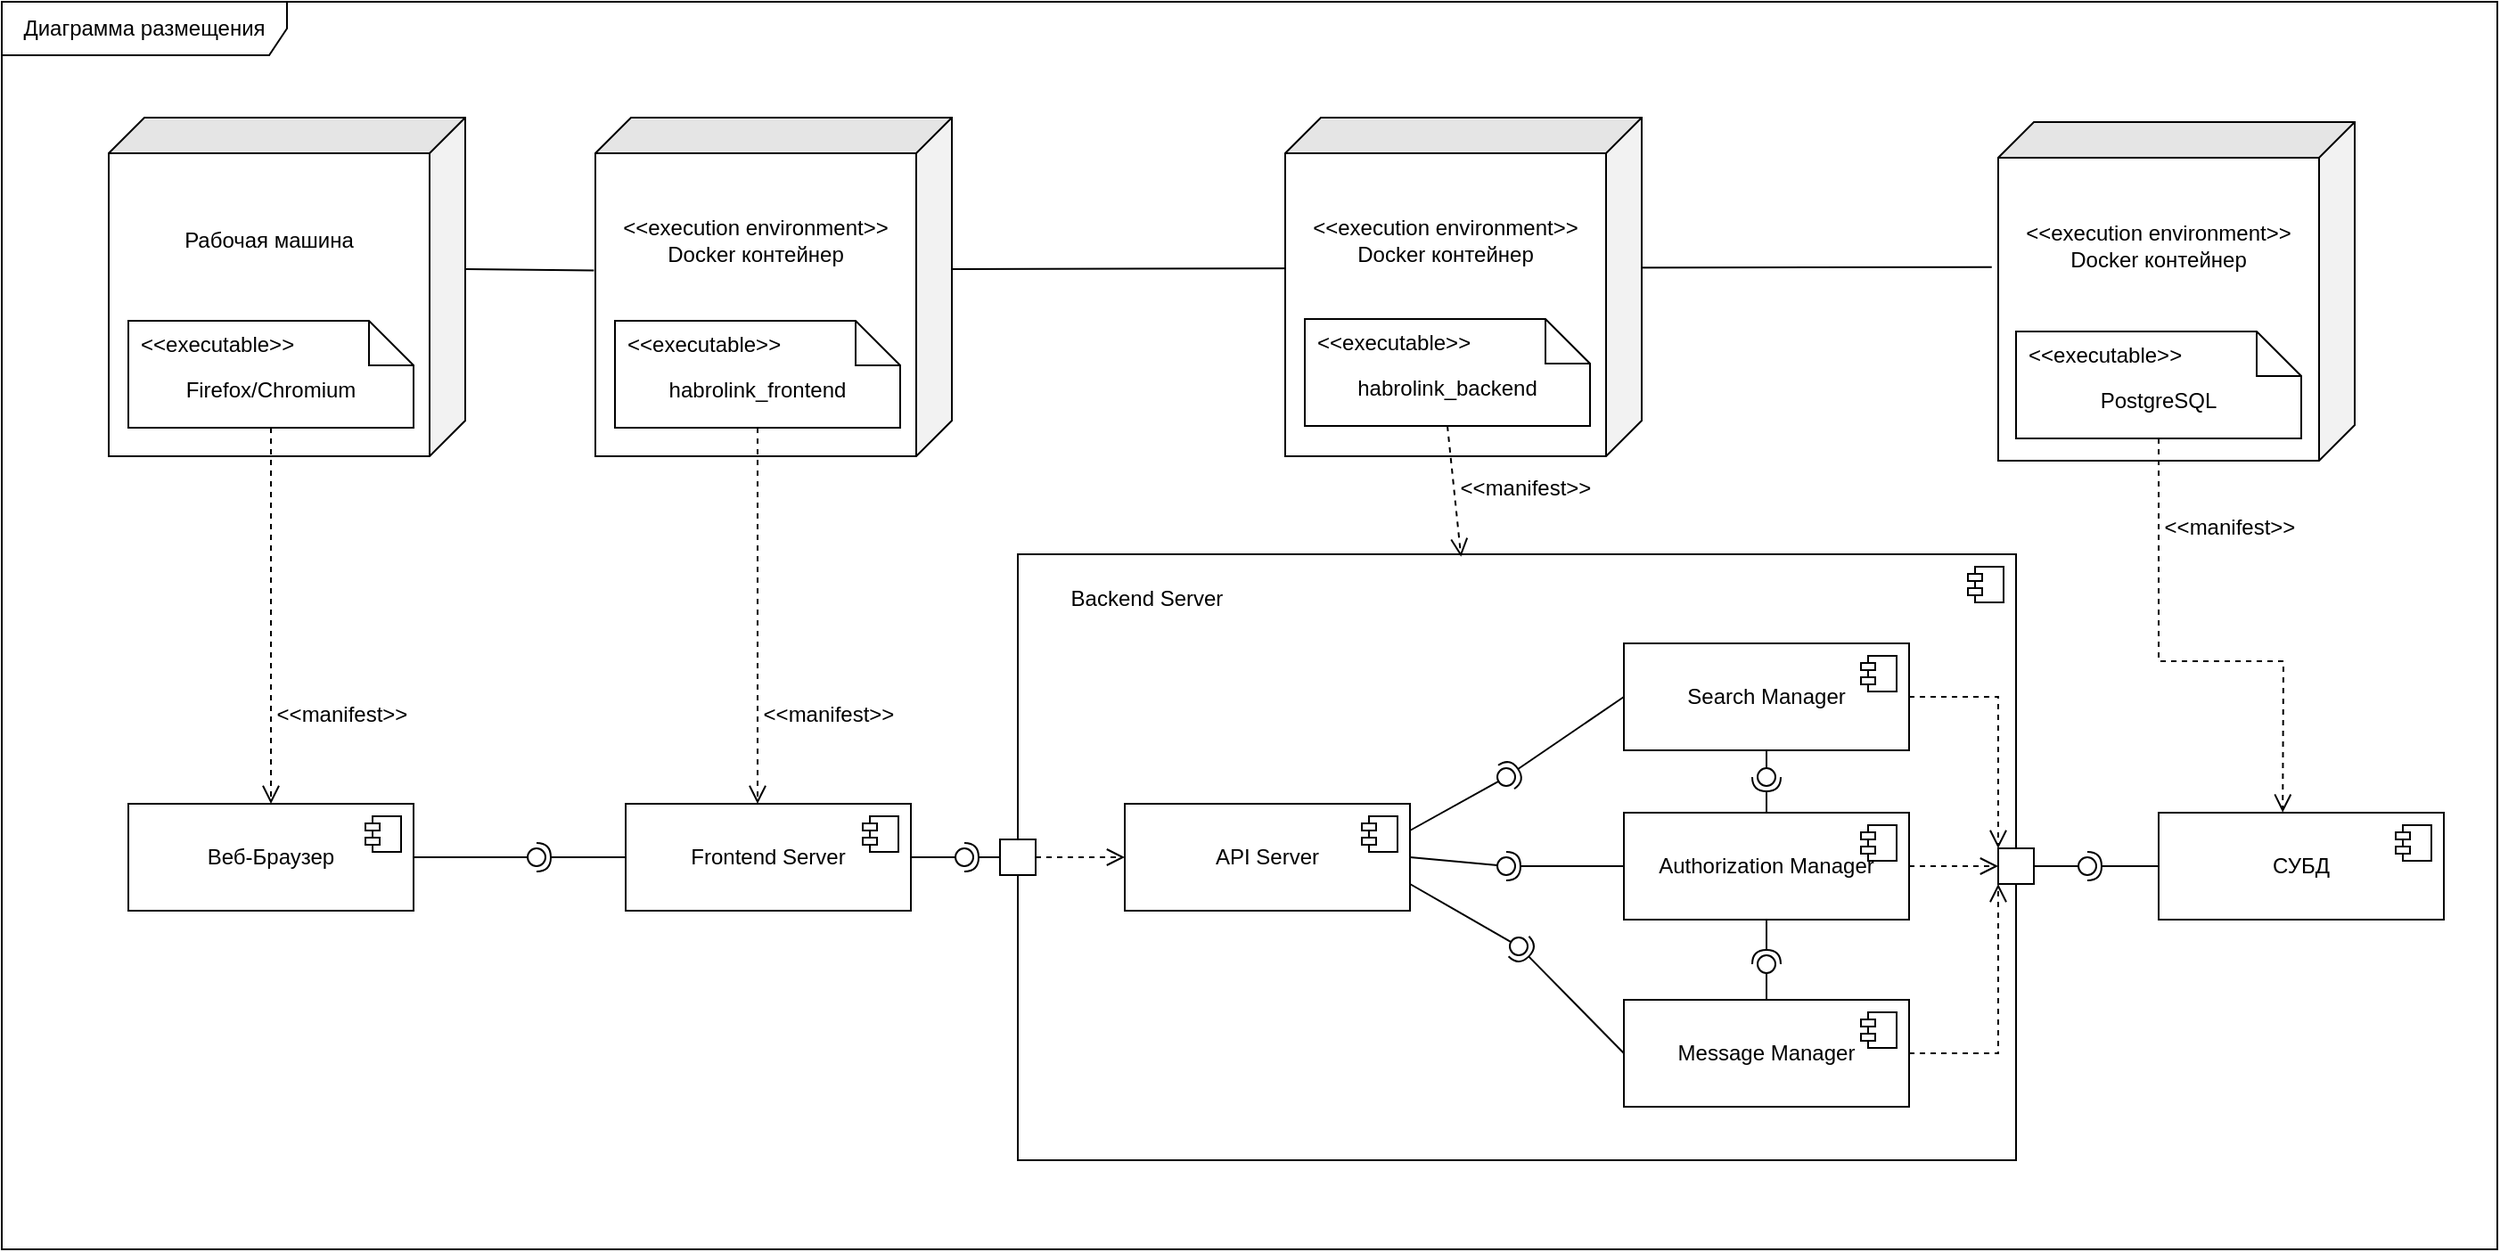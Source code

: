 <mxfile version="22.1.17" type="device">
  <diagram id="SNQxn0Sg8uv7-KmuZa3T" name="Страница — 1">
    <mxGraphModel dx="2250" dy="761" grid="1" gridSize="10" guides="1" tooltips="1" connect="1" arrows="1" fold="1" page="1" pageScale="1" pageWidth="827" pageHeight="1169" background="none" math="0" shadow="0">
      <root>
        <mxCell id="0" />
        <mxCell id="1" parent="0" />
        <mxCell id="OWFKqTvo_wW7p6A4P1cl-55" value="&amp;lt;&amp;lt;execution environment&amp;gt;&amp;gt;&lt;br&gt;Docker контейнер&lt;br&gt;&lt;br&gt;&lt;br&gt;&lt;br&gt;&lt;br&gt;&lt;br&gt;" style="shape=cube;whiteSpace=wrap;html=1;boundedLbl=1;backgroundOutline=1;darkOpacity=0.05;darkOpacity2=0.1;size=20;gradientColor=none;direction=south;" parent="1" vertex="1">
          <mxGeometry x="-117" y="135" width="200" height="190" as="geometry" />
        </mxCell>
        <mxCell id="OWFKqTvo_wW7p6A4P1cl-56" value="habrolink_frontend" style="shape=note2;boundedLbl=1;whiteSpace=wrap;html=1;size=25;verticalAlign=top;align=center;" parent="1" vertex="1">
          <mxGeometry x="-106" y="249" width="160" height="60" as="geometry" />
        </mxCell>
        <mxCell id="OWFKqTvo_wW7p6A4P1cl-57" value="&lt;&lt;executable&gt;&gt;" style="resizeWidth=1;part=1;strokeColor=none;fillColor=none;align=left;spacingLeft=5;" parent="OWFKqTvo_wW7p6A4P1cl-56" vertex="1">
          <mxGeometry width="160" height="25" relative="1" as="geometry" />
        </mxCell>
        <mxCell id="OWFKqTvo_wW7p6A4P1cl-59" value="" style="endArrow=none;html=1;rounded=0;entryX=0.428;entryY=1.018;entryDx=0;entryDy=0;entryPerimeter=0;exitX=0;exitY=0;exitDx=85;exitDy=0;exitPerimeter=0;" parent="1" source="OWFKqTvo_wW7p6A4P1cl-55" target="TD9NthCau2x-Uh9B8GrA-17" edge="1">
          <mxGeometry width="50" height="50" relative="1" as="geometry">
            <mxPoint x="280" y="470" as="sourcePoint" />
            <mxPoint x="490" y="320" as="targetPoint" />
          </mxGeometry>
        </mxCell>
        <mxCell id="OWFKqTvo_wW7p6A4P1cl-66" value="Рабочая машина&lt;br&gt;&lt;br&gt;&lt;br&gt;&lt;br&gt;&lt;br&gt;&lt;br&gt;" style="shape=cube;whiteSpace=wrap;html=1;boundedLbl=1;backgroundOutline=1;darkOpacity=0.05;darkOpacity2=0.1;size=20;gradientColor=none;direction=south;" parent="1" vertex="1">
          <mxGeometry x="-390" y="135" width="200" height="190" as="geometry" />
        </mxCell>
        <mxCell id="OWFKqTvo_wW7p6A4P1cl-67" value="Firefox/Chromium" style="shape=note2;boundedLbl=1;whiteSpace=wrap;html=1;size=25;verticalAlign=top;align=center;" parent="1" vertex="1">
          <mxGeometry x="-379" y="249" width="160" height="60" as="geometry" />
        </mxCell>
        <mxCell id="OWFKqTvo_wW7p6A4P1cl-68" value="&lt;&lt;executable&gt;&gt;" style="resizeWidth=1;part=1;strokeColor=none;fillColor=none;align=left;spacingLeft=5;" parent="OWFKqTvo_wW7p6A4P1cl-67" vertex="1">
          <mxGeometry width="160" height="25" relative="1" as="geometry" />
        </mxCell>
        <mxCell id="OWFKqTvo_wW7p6A4P1cl-69" value="Веб-Браузер" style="html=1;dropTarget=0;whiteSpace=wrap;" parent="1" vertex="1">
          <mxGeometry x="-379" y="520" width="160" height="60" as="geometry" />
        </mxCell>
        <mxCell id="OWFKqTvo_wW7p6A4P1cl-70" value="" style="shape=module;jettyWidth=8;jettyHeight=4;" parent="OWFKqTvo_wW7p6A4P1cl-69" vertex="1">
          <mxGeometry x="1" width="20" height="20" relative="1" as="geometry">
            <mxPoint x="-27" y="7" as="offset" />
          </mxGeometry>
        </mxCell>
        <mxCell id="OWFKqTvo_wW7p6A4P1cl-71" value="" style="endArrow=none;html=1;rounded=0;entryX=0.451;entryY=1.004;entryDx=0;entryDy=0;entryPerimeter=0;exitX=0;exitY=0;exitDx=85;exitDy=0;exitPerimeter=0;" parent="1" source="OWFKqTvo_wW7p6A4P1cl-66" target="OWFKqTvo_wW7p6A4P1cl-55" edge="1">
          <mxGeometry width="50" height="50" relative="1" as="geometry">
            <mxPoint x="-190" y="469.44" as="sourcePoint" />
            <mxPoint x="-133" y="469.44" as="targetPoint" />
          </mxGeometry>
        </mxCell>
        <mxCell id="OWFKqTvo_wW7p6A4P1cl-72" value="" style="endArrow=open;startArrow=none;endFill=0;startFill=0;endSize=8;html=1;verticalAlign=bottom;dashed=1;labelBackgroundColor=none;rounded=0;entryX=0.5;entryY=0;entryDx=0;entryDy=0;exitX=0.5;exitY=1;exitDx=0;exitDy=0;exitPerimeter=0;" parent="1" source="OWFKqTvo_wW7p6A4P1cl-67" target="OWFKqTvo_wW7p6A4P1cl-69" edge="1">
          <mxGeometry width="160" relative="1" as="geometry">
            <mxPoint x="-197" y="470" as="sourcePoint" />
            <mxPoint x="-197" y="580" as="targetPoint" />
          </mxGeometry>
        </mxCell>
        <mxCell id="OWFKqTvo_wW7p6A4P1cl-75" value="&amp;lt;&amp;lt;manifest&amp;gt;&amp;gt;" style="text;html=1;strokeColor=none;fillColor=none;align=center;verticalAlign=middle;whiteSpace=wrap;rounded=0;" parent="1" vertex="1">
          <mxGeometry x="-299" y="455" width="80" height="30" as="geometry" />
        </mxCell>
        <mxCell id="OWFKqTvo_wW7p6A4P1cl-76" value="" style="endArrow=open;startArrow=none;endFill=0;startFill=0;endSize=8;html=1;verticalAlign=bottom;dashed=1;labelBackgroundColor=none;rounded=0;entryX=0.5;entryY=0;entryDx=0;entryDy=0;exitX=0.5;exitY=1;exitDx=0;exitDy=0;exitPerimeter=0;" parent="1" edge="1" source="OWFKqTvo_wW7p6A4P1cl-56">
          <mxGeometry width="160" relative="1" as="geometry">
            <mxPoint x="-27" y="425" as="sourcePoint" />
            <mxPoint x="-26" y="520" as="targetPoint" />
          </mxGeometry>
        </mxCell>
        <mxCell id="OWFKqTvo_wW7p6A4P1cl-77" value="&amp;lt;&amp;lt;manifest&amp;gt;&amp;gt;" style="text;html=1;strokeColor=none;fillColor=none;align=center;verticalAlign=middle;whiteSpace=wrap;rounded=0;" parent="1" vertex="1">
          <mxGeometry x="-26" y="455" width="80" height="30" as="geometry" />
        </mxCell>
        <mxCell id="2b4UQk6Yhaf1h5oQqdKy-1" value="Диаграмма размещения" style="shape=umlFrame;whiteSpace=wrap;html=1;pointerEvents=0;recursiveResize=0;container=1;collapsible=0;width=160;" parent="1" vertex="1">
          <mxGeometry x="-450" y="70" width="1400" height="700" as="geometry" />
        </mxCell>
        <mxCell id="TD9NthCau2x-Uh9B8GrA-105" value="" style="html=1;dropTarget=0;whiteSpace=wrap;" vertex="1" parent="2b4UQk6Yhaf1h5oQqdKy-1">
          <mxGeometry x="570" y="310" width="560" height="340" as="geometry" />
        </mxCell>
        <mxCell id="TD9NthCau2x-Uh9B8GrA-106" value="" style="shape=module;jettyWidth=8;jettyHeight=4;" vertex="1" parent="TD9NthCau2x-Uh9B8GrA-105">
          <mxGeometry x="1" width="20" height="20" relative="1" as="geometry">
            <mxPoint x="-27" y="7" as="offset" />
          </mxGeometry>
        </mxCell>
        <mxCell id="TD9NthCau2x-Uh9B8GrA-17" value="&amp;lt;&amp;lt;execution environment&amp;gt;&amp;gt;&lt;br&gt;Docker контейнер&lt;br&gt;&lt;br&gt;&lt;br&gt;&lt;br&gt;&lt;br&gt;&lt;br&gt;" style="shape=cube;whiteSpace=wrap;html=1;boundedLbl=1;backgroundOutline=1;darkOpacity=0.05;darkOpacity2=0.1;size=20;gradientColor=none;direction=south;" vertex="1" parent="2b4UQk6Yhaf1h5oQqdKy-1">
          <mxGeometry x="1120" y="67.5" width="200" height="190" as="geometry" />
        </mxCell>
        <mxCell id="OWFKqTvo_wW7p6A4P1cl-1" value="PostgreSQL" style="shape=note2;boundedLbl=1;whiteSpace=wrap;html=1;size=25;verticalAlign=top;align=center;" parent="2b4UQk6Yhaf1h5oQqdKy-1" vertex="1">
          <mxGeometry x="1130" y="185" width="160" height="60" as="geometry" />
        </mxCell>
        <mxCell id="OWFKqTvo_wW7p6A4P1cl-2" value="&lt;&lt;executable&gt;&gt;" style="resizeWidth=1;part=1;strokeColor=none;fillColor=none;align=left;spacingLeft=5;" parent="OWFKqTvo_wW7p6A4P1cl-1" vertex="1">
          <mxGeometry width="160" height="25" relative="1" as="geometry" />
        </mxCell>
        <mxCell id="OWFKqTvo_wW7p6A4P1cl-51" value="СУБД" style="html=1;dropTarget=0;whiteSpace=wrap;" parent="2b4UQk6Yhaf1h5oQqdKy-1" vertex="1">
          <mxGeometry x="1210" y="455" width="160" height="60" as="geometry" />
        </mxCell>
        <mxCell id="OWFKqTvo_wW7p6A4P1cl-52" value="" style="shape=module;jettyWidth=8;jettyHeight=4;" parent="OWFKqTvo_wW7p6A4P1cl-51" vertex="1">
          <mxGeometry x="1" width="20" height="20" relative="1" as="geometry">
            <mxPoint x="-27" y="7" as="offset" />
          </mxGeometry>
        </mxCell>
        <mxCell id="OWFKqTvo_wW7p6A4P1cl-62" value="" style="endArrow=open;startArrow=none;endFill=0;startFill=0;endSize=8;html=1;verticalAlign=bottom;dashed=1;labelBackgroundColor=none;rounded=0;entryX=0.435;entryY=-0.003;entryDx=0;entryDy=0;entryPerimeter=0;" parent="2b4UQk6Yhaf1h5oQqdKy-1" source="OWFKqTvo_wW7p6A4P1cl-1" target="OWFKqTvo_wW7p6A4P1cl-51" edge="1">
          <mxGeometry width="160" relative="1" as="geometry">
            <mxPoint x="1220" y="362.5" as="sourcePoint" />
            <mxPoint x="1310" y="345" as="targetPoint" />
            <Array as="points">
              <mxPoint x="1210" y="370" />
              <mxPoint x="1280" y="370" />
            </Array>
          </mxGeometry>
        </mxCell>
        <mxCell id="OWFKqTvo_wW7p6A4P1cl-63" value="&amp;lt;&amp;lt;manifest&amp;gt;&amp;gt;" style="text;html=1;strokeColor=none;fillColor=none;align=center;verticalAlign=middle;whiteSpace=wrap;rounded=0;" parent="2b4UQk6Yhaf1h5oQqdKy-1" vertex="1">
          <mxGeometry x="1210" y="280" width="80" height="30" as="geometry" />
        </mxCell>
        <mxCell id="TD9NthCau2x-Uh9B8GrA-1" value="&amp;lt;&amp;lt;execution environment&amp;gt;&amp;gt;&lt;br&gt;Docker контейнер&lt;br&gt;&lt;br&gt;&lt;br&gt;&lt;br&gt;&lt;br&gt;&lt;br&gt;" style="shape=cube;whiteSpace=wrap;html=1;boundedLbl=1;backgroundOutline=1;darkOpacity=0.05;darkOpacity2=0.1;size=20;gradientColor=none;direction=south;" vertex="1" parent="2b4UQk6Yhaf1h5oQqdKy-1">
          <mxGeometry x="720" y="65" width="200" height="190" as="geometry" />
        </mxCell>
        <mxCell id="TD9NthCau2x-Uh9B8GrA-2" value="habrolink_backend" style="shape=note2;boundedLbl=1;whiteSpace=wrap;html=1;size=25;verticalAlign=top;align=center;" vertex="1" parent="2b4UQk6Yhaf1h5oQqdKy-1">
          <mxGeometry x="731" y="178" width="160" height="60" as="geometry" />
        </mxCell>
        <mxCell id="TD9NthCau2x-Uh9B8GrA-3" value="&lt;&lt;executable&gt;&gt;" style="resizeWidth=1;part=1;strokeColor=none;fillColor=none;align=left;spacingLeft=5;" vertex="1" parent="TD9NthCau2x-Uh9B8GrA-2">
          <mxGeometry width="160" height="25" relative="1" as="geometry" />
        </mxCell>
        <mxCell id="TD9NthCau2x-Uh9B8GrA-21" value="API Server" style="html=1;dropTarget=0;whiteSpace=wrap;" vertex="1" parent="2b4UQk6Yhaf1h5oQqdKy-1">
          <mxGeometry x="630" y="450" width="160" height="60" as="geometry" />
        </mxCell>
        <mxCell id="TD9NthCau2x-Uh9B8GrA-22" value="" style="shape=module;jettyWidth=8;jettyHeight=4;" vertex="1" parent="TD9NthCau2x-Uh9B8GrA-21">
          <mxGeometry x="1" width="20" height="20" relative="1" as="geometry">
            <mxPoint x="-27" y="7" as="offset" />
          </mxGeometry>
        </mxCell>
        <mxCell id="TD9NthCau2x-Uh9B8GrA-23" value="Message Manager" style="html=1;dropTarget=0;whiteSpace=wrap;" vertex="1" parent="2b4UQk6Yhaf1h5oQqdKy-1">
          <mxGeometry x="910" y="560" width="160" height="60" as="geometry" />
        </mxCell>
        <mxCell id="TD9NthCau2x-Uh9B8GrA-24" value="" style="shape=module;jettyWidth=8;jettyHeight=4;" vertex="1" parent="TD9NthCau2x-Uh9B8GrA-23">
          <mxGeometry x="1" width="20" height="20" relative="1" as="geometry">
            <mxPoint x="-27" y="7" as="offset" />
          </mxGeometry>
        </mxCell>
        <mxCell id="TD9NthCau2x-Uh9B8GrA-25" value="Search Manager" style="html=1;dropTarget=0;whiteSpace=wrap;" vertex="1" parent="2b4UQk6Yhaf1h5oQqdKy-1">
          <mxGeometry x="910" y="360" width="160" height="60" as="geometry" />
        </mxCell>
        <mxCell id="TD9NthCau2x-Uh9B8GrA-26" value="" style="shape=module;jettyWidth=8;jettyHeight=4;" vertex="1" parent="TD9NthCau2x-Uh9B8GrA-25">
          <mxGeometry x="1" width="20" height="20" relative="1" as="geometry">
            <mxPoint x="-27" y="7" as="offset" />
          </mxGeometry>
        </mxCell>
        <mxCell id="TD9NthCau2x-Uh9B8GrA-27" value="Authorization Manager" style="html=1;dropTarget=0;whiteSpace=wrap;" vertex="1" parent="2b4UQk6Yhaf1h5oQqdKy-1">
          <mxGeometry x="910" y="455" width="160" height="60" as="geometry" />
        </mxCell>
        <mxCell id="TD9NthCau2x-Uh9B8GrA-28" value="" style="shape=module;jettyWidth=8;jettyHeight=4;" vertex="1" parent="TD9NthCau2x-Uh9B8GrA-27">
          <mxGeometry x="1" width="20" height="20" relative="1" as="geometry">
            <mxPoint x="-27" y="7" as="offset" />
          </mxGeometry>
        </mxCell>
        <mxCell id="TD9NthCau2x-Uh9B8GrA-32" value="" style="ellipse;whiteSpace=wrap;html=1;align=center;aspect=fixed;fillColor=none;strokeColor=none;resizable=0;perimeter=centerPerimeter;rotatable=0;allowArrows=0;points=[];outlineConnect=1;" vertex="1" parent="2b4UQk6Yhaf1h5oQqdKy-1">
          <mxGeometry x="795" y="525" width="10" height="10" as="geometry" />
        </mxCell>
        <mxCell id="TD9NthCau2x-Uh9B8GrA-35" value="" style="ellipse;whiteSpace=wrap;html=1;align=center;aspect=fixed;fillColor=none;strokeColor=none;resizable=0;perimeter=centerPerimeter;rotatable=0;allowArrows=0;points=[];outlineConnect=1;" vertex="1" parent="2b4UQk6Yhaf1h5oQqdKy-1">
          <mxGeometry x="625" y="455" width="10" height="10" as="geometry" />
        </mxCell>
        <mxCell id="TD9NthCau2x-Uh9B8GrA-38" value="" style="ellipse;whiteSpace=wrap;html=1;align=center;aspect=fixed;fillColor=none;strokeColor=none;resizable=0;perimeter=centerPerimeter;rotatable=0;allowArrows=0;points=[];outlineConnect=1;" vertex="1" parent="2b4UQk6Yhaf1h5oQqdKy-1">
          <mxGeometry x="575" y="379" width="10" height="10" as="geometry" />
        </mxCell>
        <mxCell id="TD9NthCau2x-Uh9B8GrA-42" value="" style="ellipse;whiteSpace=wrap;html=1;align=center;aspect=fixed;fillColor=none;strokeColor=none;resizable=0;perimeter=centerPerimeter;rotatable=0;allowArrows=0;points=[];outlineConnect=1;" vertex="1" parent="2b4UQk6Yhaf1h5oQqdKy-1">
          <mxGeometry x="925" y="455" width="10" height="10" as="geometry" />
        </mxCell>
        <mxCell id="TD9NthCau2x-Uh9B8GrA-45" value="" style="ellipse;whiteSpace=wrap;html=1;align=center;aspect=fixed;fillColor=none;strokeColor=none;resizable=0;perimeter=centerPerimeter;rotatable=0;allowArrows=0;points=[];outlineConnect=1;" vertex="1" parent="2b4UQk6Yhaf1h5oQqdKy-1">
          <mxGeometry x="895" y="480" width="10" height="10" as="geometry" />
        </mxCell>
        <mxCell id="TD9NthCau2x-Uh9B8GrA-48" value="" style="ellipse;whiteSpace=wrap;html=1;align=center;aspect=fixed;fillColor=none;strokeColor=none;resizable=0;perimeter=centerPerimeter;rotatable=0;allowArrows=0;points=[];outlineConnect=1;" vertex="1" parent="2b4UQk6Yhaf1h5oQqdKy-1">
          <mxGeometry x="265" y="375" width="10" height="10" as="geometry" />
        </mxCell>
        <mxCell id="TD9NthCau2x-Uh9B8GrA-51" value="" style="ellipse;whiteSpace=wrap;html=1;align=center;aspect=fixed;fillColor=none;strokeColor=none;resizable=0;perimeter=centerPerimeter;rotatable=0;allowArrows=0;points=[];outlineConnect=1;" vertex="1" parent="2b4UQk6Yhaf1h5oQqdKy-1">
          <mxGeometry x="525" y="375" width="10" height="10" as="geometry" />
        </mxCell>
        <mxCell id="TD9NthCau2x-Uh9B8GrA-58" value="" style="rounded=0;orthogonalLoop=1;jettySize=auto;html=1;endArrow=halfCircle;endFill=0;endSize=6;strokeWidth=1;sketch=0;exitX=0.5;exitY=1;exitDx=0;exitDy=0;" edge="1" target="TD9NthCau2x-Uh9B8GrA-60" parent="2b4UQk6Yhaf1h5oQqdKy-1" source="TD9NthCau2x-Uh9B8GrA-27">
          <mxGeometry relative="1" as="geometry">
            <mxPoint x="1010" y="540" as="sourcePoint" />
          </mxGeometry>
        </mxCell>
        <mxCell id="TD9NthCau2x-Uh9B8GrA-59" value="" style="rounded=0;orthogonalLoop=1;jettySize=auto;html=1;endArrow=oval;endFill=0;sketch=0;sourcePerimeterSpacing=0;targetPerimeterSpacing=0;endSize=10;exitX=0.5;exitY=0;exitDx=0;exitDy=0;" edge="1" target="TD9NthCau2x-Uh9B8GrA-60" parent="2b4UQk6Yhaf1h5oQqdKy-1" source="TD9NthCau2x-Uh9B8GrA-23">
          <mxGeometry relative="1" as="geometry">
            <mxPoint x="970" y="540" as="sourcePoint" />
          </mxGeometry>
        </mxCell>
        <mxCell id="TD9NthCau2x-Uh9B8GrA-60" value="" style="ellipse;whiteSpace=wrap;html=1;align=center;aspect=fixed;fillColor=none;strokeColor=none;resizable=0;perimeter=centerPerimeter;rotatable=0;allowArrows=0;points=[];outlineConnect=1;" vertex="1" parent="2b4UQk6Yhaf1h5oQqdKy-1">
          <mxGeometry x="985" y="535" width="10" height="10" as="geometry" />
        </mxCell>
        <mxCell id="TD9NthCau2x-Uh9B8GrA-61" value="" style="rounded=0;orthogonalLoop=1;jettySize=auto;html=1;endArrow=halfCircle;endFill=0;endSize=6;strokeWidth=1;sketch=0;exitX=0.5;exitY=0;exitDx=0;exitDy=0;" edge="1" target="TD9NthCau2x-Uh9B8GrA-63" parent="2b4UQk6Yhaf1h5oQqdKy-1" source="TD9NthCau2x-Uh9B8GrA-27">
          <mxGeometry relative="1" as="geometry">
            <mxPoint x="1010" y="435" as="sourcePoint" />
          </mxGeometry>
        </mxCell>
        <mxCell id="TD9NthCau2x-Uh9B8GrA-62" value="" style="rounded=0;orthogonalLoop=1;jettySize=auto;html=1;endArrow=oval;endFill=0;sketch=0;sourcePerimeterSpacing=0;targetPerimeterSpacing=0;endSize=10;exitX=0.5;exitY=1;exitDx=0;exitDy=0;" edge="1" target="TD9NthCau2x-Uh9B8GrA-63" parent="2b4UQk6Yhaf1h5oQqdKy-1" source="TD9NthCau2x-Uh9B8GrA-25">
          <mxGeometry relative="1" as="geometry">
            <mxPoint x="970" y="435" as="sourcePoint" />
          </mxGeometry>
        </mxCell>
        <mxCell id="TD9NthCau2x-Uh9B8GrA-63" value="" style="ellipse;whiteSpace=wrap;html=1;align=center;aspect=fixed;fillColor=none;strokeColor=none;resizable=0;perimeter=centerPerimeter;rotatable=0;allowArrows=0;points=[];outlineConnect=1;" vertex="1" parent="2b4UQk6Yhaf1h5oQqdKy-1">
          <mxGeometry x="985" y="430" width="10" height="10" as="geometry" />
        </mxCell>
        <mxCell id="OWFKqTvo_wW7p6A4P1cl-64" value="Frontend Server" style="html=1;dropTarget=0;whiteSpace=wrap;" parent="2b4UQk6Yhaf1h5oQqdKy-1" vertex="1">
          <mxGeometry x="350" y="450" width="160" height="60" as="geometry" />
        </mxCell>
        <mxCell id="OWFKqTvo_wW7p6A4P1cl-65" value="" style="shape=module;jettyWidth=8;jettyHeight=4;" parent="OWFKqTvo_wW7p6A4P1cl-64" vertex="1">
          <mxGeometry x="1" width="20" height="20" relative="1" as="geometry">
            <mxPoint x="-27" y="7" as="offset" />
          </mxGeometry>
        </mxCell>
        <mxCell id="TD9NthCau2x-Uh9B8GrA-71" value="" style="rounded=0;orthogonalLoop=1;jettySize=auto;html=1;endArrow=halfCircle;endFill=0;endSize=6;strokeWidth=1;sketch=0;exitX=0;exitY=0.5;exitDx=0;exitDy=0;" edge="1" parent="2b4UQk6Yhaf1h5oQqdKy-1" source="OWFKqTvo_wW7p6A4P1cl-64">
          <mxGeometry relative="1" as="geometry">
            <mxPoint x="315" y="485" as="sourcePoint" />
            <mxPoint x="300" y="480" as="targetPoint" />
          </mxGeometry>
        </mxCell>
        <mxCell id="TD9NthCau2x-Uh9B8GrA-73" value="" style="ellipse;whiteSpace=wrap;html=1;align=center;aspect=fixed;fillColor=none;strokeColor=none;resizable=0;perimeter=centerPerimeter;rotatable=0;allowArrows=0;points=[];outlineConnect=1;" vertex="1" parent="2b4UQk6Yhaf1h5oQqdKy-1">
          <mxGeometry x="290" y="480" width="10" height="10" as="geometry" />
        </mxCell>
        <mxCell id="TD9NthCau2x-Uh9B8GrA-74" value="" style="rounded=0;orthogonalLoop=1;jettySize=auto;html=1;endArrow=halfCircle;endFill=0;endSize=6;strokeWidth=1;sketch=0;" edge="1" target="TD9NthCau2x-Uh9B8GrA-76" parent="2b4UQk6Yhaf1h5oQqdKy-1" source="TD9NthCau2x-Uh9B8GrA-105">
          <mxGeometry relative="1" as="geometry">
            <mxPoint x="560" y="480" as="sourcePoint" />
          </mxGeometry>
        </mxCell>
        <mxCell id="TD9NthCau2x-Uh9B8GrA-75" value="" style="rounded=0;orthogonalLoop=1;jettySize=auto;html=1;endArrow=oval;endFill=0;sketch=0;sourcePerimeterSpacing=0;targetPerimeterSpacing=0;endSize=10;exitX=1;exitY=0.5;exitDx=0;exitDy=0;" edge="1" target="TD9NthCau2x-Uh9B8GrA-76" parent="2b4UQk6Yhaf1h5oQqdKy-1" source="OWFKqTvo_wW7p6A4P1cl-64">
          <mxGeometry relative="1" as="geometry">
            <mxPoint x="550" y="480" as="sourcePoint" />
          </mxGeometry>
        </mxCell>
        <mxCell id="TD9NthCau2x-Uh9B8GrA-76" value="" style="ellipse;whiteSpace=wrap;html=1;align=center;aspect=fixed;fillColor=none;strokeColor=none;resizable=0;perimeter=centerPerimeter;rotatable=0;allowArrows=0;points=[];outlineConnect=1;" vertex="1" parent="2b4UQk6Yhaf1h5oQqdKy-1">
          <mxGeometry x="535" y="475" width="10" height="10" as="geometry" />
        </mxCell>
        <mxCell id="TD9NthCau2x-Uh9B8GrA-77" value="" style="rounded=0;orthogonalLoop=1;jettySize=auto;html=1;endArrow=halfCircle;endFill=0;endSize=6;strokeWidth=1;sketch=0;exitX=0;exitY=0.5;exitDx=0;exitDy=0;" edge="1" target="TD9NthCau2x-Uh9B8GrA-79" parent="2b4UQk6Yhaf1h5oQqdKy-1" source="TD9NthCau2x-Uh9B8GrA-25">
          <mxGeometry relative="1" as="geometry">
            <mxPoint x="864" y="435" as="sourcePoint" />
          </mxGeometry>
        </mxCell>
        <mxCell id="TD9NthCau2x-Uh9B8GrA-78" value="" style="rounded=0;orthogonalLoop=1;jettySize=auto;html=1;endArrow=oval;endFill=0;sketch=0;sourcePerimeterSpacing=0;targetPerimeterSpacing=0;endSize=10;exitX=1;exitY=0.25;exitDx=0;exitDy=0;" edge="1" target="TD9NthCau2x-Uh9B8GrA-79" parent="2b4UQk6Yhaf1h5oQqdKy-1" source="TD9NthCau2x-Uh9B8GrA-21">
          <mxGeometry relative="1" as="geometry">
            <mxPoint x="824" y="435" as="sourcePoint" />
          </mxGeometry>
        </mxCell>
        <mxCell id="TD9NthCau2x-Uh9B8GrA-79" value="" style="ellipse;whiteSpace=wrap;html=1;align=center;aspect=fixed;fillColor=none;strokeColor=none;resizable=0;perimeter=centerPerimeter;rotatable=0;allowArrows=0;points=[];outlineConnect=1;" vertex="1" parent="2b4UQk6Yhaf1h5oQqdKy-1">
          <mxGeometry x="839" y="430" width="10" height="10" as="geometry" />
        </mxCell>
        <mxCell id="TD9NthCau2x-Uh9B8GrA-83" value="" style="rounded=0;orthogonalLoop=1;jettySize=auto;html=1;endArrow=halfCircle;endFill=0;endSize=6;strokeWidth=1;sketch=0;exitX=0;exitY=0.5;exitDx=0;exitDy=0;" edge="1" target="TD9NthCau2x-Uh9B8GrA-85" parent="2b4UQk6Yhaf1h5oQqdKy-1" source="TD9NthCau2x-Uh9B8GrA-23">
          <mxGeometry relative="1" as="geometry">
            <mxPoint x="871" y="530" as="sourcePoint" />
          </mxGeometry>
        </mxCell>
        <mxCell id="TD9NthCau2x-Uh9B8GrA-84" value="" style="rounded=0;orthogonalLoop=1;jettySize=auto;html=1;endArrow=oval;endFill=0;sketch=0;sourcePerimeterSpacing=0;targetPerimeterSpacing=0;endSize=10;exitX=1;exitY=0.75;exitDx=0;exitDy=0;" edge="1" target="TD9NthCau2x-Uh9B8GrA-85" parent="2b4UQk6Yhaf1h5oQqdKy-1" source="TD9NthCau2x-Uh9B8GrA-21">
          <mxGeometry relative="1" as="geometry">
            <mxPoint x="831" y="530" as="sourcePoint" />
          </mxGeometry>
        </mxCell>
        <mxCell id="TD9NthCau2x-Uh9B8GrA-85" value="" style="ellipse;whiteSpace=wrap;html=1;align=center;aspect=fixed;fillColor=none;strokeColor=none;resizable=0;perimeter=centerPerimeter;rotatable=0;allowArrows=0;points=[];outlineConnect=1;" vertex="1" parent="2b4UQk6Yhaf1h5oQqdKy-1">
          <mxGeometry x="846" y="525" width="10" height="10" as="geometry" />
        </mxCell>
        <mxCell id="TD9NthCau2x-Uh9B8GrA-86" value="" style="rounded=0;orthogonalLoop=1;jettySize=auto;html=1;endArrow=halfCircle;endFill=0;endSize=6;strokeWidth=1;sketch=0;exitX=0;exitY=0.5;exitDx=0;exitDy=0;" edge="1" target="TD9NthCau2x-Uh9B8GrA-88" parent="2b4UQk6Yhaf1h5oQqdKy-1" source="TD9NthCau2x-Uh9B8GrA-27">
          <mxGeometry relative="1" as="geometry">
            <mxPoint x="864" y="485" as="sourcePoint" />
          </mxGeometry>
        </mxCell>
        <mxCell id="TD9NthCau2x-Uh9B8GrA-87" value="" style="rounded=0;orthogonalLoop=1;jettySize=auto;html=1;endArrow=oval;endFill=0;sketch=0;sourcePerimeterSpacing=0;targetPerimeterSpacing=0;endSize=10;exitX=1;exitY=0.5;exitDx=0;exitDy=0;" edge="1" target="TD9NthCau2x-Uh9B8GrA-88" parent="2b4UQk6Yhaf1h5oQqdKy-1" source="TD9NthCau2x-Uh9B8GrA-21">
          <mxGeometry relative="1" as="geometry">
            <mxPoint x="824" y="485" as="sourcePoint" />
          </mxGeometry>
        </mxCell>
        <mxCell id="TD9NthCau2x-Uh9B8GrA-88" value="" style="ellipse;whiteSpace=wrap;html=1;align=center;aspect=fixed;fillColor=none;strokeColor=none;resizable=0;perimeter=centerPerimeter;rotatable=0;allowArrows=0;points=[];outlineConnect=1;" vertex="1" parent="2b4UQk6Yhaf1h5oQqdKy-1">
          <mxGeometry x="839" y="480" width="10" height="10" as="geometry" />
        </mxCell>
        <mxCell id="TD9NthCau2x-Uh9B8GrA-97" value="" style="ellipse;whiteSpace=wrap;html=1;align=center;aspect=fixed;fillColor=none;strokeColor=none;resizable=0;perimeter=centerPerimeter;rotatable=0;allowArrows=0;points=[];outlineConnect=1;" vertex="1" parent="2b4UQk6Yhaf1h5oQqdKy-1">
          <mxGeometry x="1105" y="545" width="10" height="10" as="geometry" />
        </mxCell>
        <mxCell id="TD9NthCau2x-Uh9B8GrA-72" value="" style="rounded=0;orthogonalLoop=1;jettySize=auto;html=1;endArrow=oval;endFill=0;sketch=0;sourcePerimeterSpacing=0;targetPerimeterSpacing=0;endSize=10;exitX=1;exitY=0.5;exitDx=0;exitDy=0;" edge="1" parent="2b4UQk6Yhaf1h5oQqdKy-1" source="OWFKqTvo_wW7p6A4P1cl-69">
          <mxGeometry relative="1" as="geometry">
            <mxPoint x="211.0" y="505" as="sourcePoint" />
            <mxPoint x="300" y="480" as="targetPoint" />
          </mxGeometry>
        </mxCell>
        <mxCell id="TD9NthCau2x-Uh9B8GrA-107" value="Backend Server" style="text;html=1;strokeColor=none;fillColor=none;align=center;verticalAlign=middle;whiteSpace=wrap;rounded=0;" vertex="1" parent="2b4UQk6Yhaf1h5oQqdKy-1">
          <mxGeometry x="585" y="320" width="115" height="30" as="geometry" />
        </mxCell>
        <mxCell id="TD9NthCau2x-Uh9B8GrA-110" value="" style="ellipse;whiteSpace=wrap;html=1;align=center;aspect=fixed;fillColor=none;strokeColor=none;resizable=0;perimeter=centerPerimeter;rotatable=0;allowArrows=0;points=[];outlineConnect=1;" vertex="1" parent="2b4UQk6Yhaf1h5oQqdKy-1">
          <mxGeometry x="600" y="475" width="10" height="10" as="geometry" />
        </mxCell>
        <mxCell id="TD9NthCau2x-Uh9B8GrA-112" value="" style="rounded=0;whiteSpace=wrap;html=1;" vertex="1" parent="2b4UQk6Yhaf1h5oQqdKy-1">
          <mxGeometry x="560" y="470" width="20" height="20" as="geometry" />
        </mxCell>
        <mxCell id="TD9NthCau2x-Uh9B8GrA-115" value="" style="endArrow=open;startArrow=none;endFill=0;startFill=0;endSize=8;html=1;verticalAlign=bottom;dashed=1;labelBackgroundColor=none;rounded=0;entryX=0.444;entryY=0.004;entryDx=0;entryDy=0;exitX=0.5;exitY=1;exitDx=0;exitDy=0;exitPerimeter=0;entryPerimeter=0;" edge="1" parent="2b4UQk6Yhaf1h5oQqdKy-1" source="TD9NthCau2x-Uh9B8GrA-2" target="TD9NthCau2x-Uh9B8GrA-105">
          <mxGeometry width="160" relative="1" as="geometry">
            <mxPoint x="815" y="234.66" as="sourcePoint" />
            <mxPoint x="815.08" y="295.34" as="targetPoint" />
          </mxGeometry>
        </mxCell>
        <mxCell id="TD9NthCau2x-Uh9B8GrA-117" value="&amp;lt;&amp;lt;manifest&amp;gt;&amp;gt;" style="text;html=1;strokeColor=none;fillColor=none;align=center;verticalAlign=middle;whiteSpace=wrap;rounded=0;" vertex="1" parent="2b4UQk6Yhaf1h5oQqdKy-1">
          <mxGeometry x="815" y="257.5" width="80" height="30" as="geometry" />
        </mxCell>
        <mxCell id="TD9NthCau2x-Uh9B8GrA-118" value="" style="html=1;verticalAlign=bottom;endArrow=open;dashed=1;endSize=8;curved=0;rounded=0;entryX=0;entryY=0.5;entryDx=0;entryDy=0;exitX=1;exitY=0.5;exitDx=0;exitDy=0;" edge="1" parent="2b4UQk6Yhaf1h5oQqdKy-1" source="TD9NthCau2x-Uh9B8GrA-112" target="TD9NthCau2x-Uh9B8GrA-21">
          <mxGeometry relative="1" as="geometry">
            <mxPoint x="650" y="490" as="sourcePoint" />
            <mxPoint x="570" y="490" as="targetPoint" />
          </mxGeometry>
        </mxCell>
        <mxCell id="TD9NthCau2x-Uh9B8GrA-121" value="" style="rounded=0;whiteSpace=wrap;html=1;" vertex="1" parent="2b4UQk6Yhaf1h5oQqdKy-1">
          <mxGeometry x="1120" y="475" width="20" height="20" as="geometry" />
        </mxCell>
        <mxCell id="TD9NthCau2x-Uh9B8GrA-126" value="" style="rounded=0;orthogonalLoop=1;jettySize=auto;html=1;endArrow=halfCircle;endFill=0;endSize=6;strokeWidth=1;sketch=0;exitX=0;exitY=0.5;exitDx=0;exitDy=0;" edge="1" target="TD9NthCau2x-Uh9B8GrA-128" parent="2b4UQk6Yhaf1h5oQqdKy-1" source="OWFKqTvo_wW7p6A4P1cl-51">
          <mxGeometry relative="1" as="geometry">
            <mxPoint x="1190" y="470" as="sourcePoint" />
          </mxGeometry>
        </mxCell>
        <mxCell id="TD9NthCau2x-Uh9B8GrA-127" value="" style="rounded=0;orthogonalLoop=1;jettySize=auto;html=1;endArrow=oval;endFill=0;sketch=0;sourcePerimeterSpacing=0;targetPerimeterSpacing=0;endSize=10;" edge="1" target="TD9NthCau2x-Uh9B8GrA-128" parent="2b4UQk6Yhaf1h5oQqdKy-1" source="TD9NthCau2x-Uh9B8GrA-121">
          <mxGeometry relative="1" as="geometry">
            <mxPoint x="1150" y="470" as="sourcePoint" />
          </mxGeometry>
        </mxCell>
        <mxCell id="TD9NthCau2x-Uh9B8GrA-128" value="" style="ellipse;whiteSpace=wrap;html=1;align=center;aspect=fixed;fillColor=none;strokeColor=none;resizable=0;perimeter=centerPerimeter;rotatable=0;allowArrows=0;points=[];outlineConnect=1;" vertex="1" parent="2b4UQk6Yhaf1h5oQqdKy-1">
          <mxGeometry x="1165" y="480" width="10" height="10" as="geometry" />
        </mxCell>
        <mxCell id="TD9NthCau2x-Uh9B8GrA-129" value="" style="html=1;verticalAlign=bottom;endArrow=open;dashed=1;endSize=8;curved=0;rounded=0;exitX=1;exitY=0.5;exitDx=0;exitDy=0;entryX=0;entryY=0;entryDx=0;entryDy=0;" edge="1" parent="2b4UQk6Yhaf1h5oQqdKy-1" source="TD9NthCau2x-Uh9B8GrA-25" target="TD9NthCau2x-Uh9B8GrA-121">
          <mxGeometry relative="1" as="geometry">
            <mxPoint x="1130" y="440" as="sourcePoint" />
            <mxPoint x="1120" y="470" as="targetPoint" />
            <Array as="points">
              <mxPoint x="1120" y="390" />
            </Array>
          </mxGeometry>
        </mxCell>
        <mxCell id="TD9NthCau2x-Uh9B8GrA-130" value="" style="html=1;verticalAlign=bottom;endArrow=open;dashed=1;endSize=8;curved=0;rounded=0;exitX=1;exitY=0.5;exitDx=0;exitDy=0;entryX=0;entryY=1;entryDx=0;entryDy=0;" edge="1" parent="2b4UQk6Yhaf1h5oQqdKy-1" source="TD9NthCau2x-Uh9B8GrA-23" target="TD9NthCau2x-Uh9B8GrA-121">
          <mxGeometry relative="1" as="geometry">
            <mxPoint x="1105" y="515" as="sourcePoint" />
            <mxPoint x="1120" y="500" as="targetPoint" />
            <Array as="points">
              <mxPoint x="1120" y="590" />
            </Array>
          </mxGeometry>
        </mxCell>
        <mxCell id="TD9NthCau2x-Uh9B8GrA-131" value="" style="html=1;verticalAlign=bottom;endArrow=open;dashed=1;endSize=8;curved=0;rounded=0;exitX=1;exitY=0.5;exitDx=0;exitDy=0;entryX=0;entryY=0.5;entryDx=0;entryDy=0;" edge="1" parent="2b4UQk6Yhaf1h5oQqdKy-1" source="TD9NthCau2x-Uh9B8GrA-27" target="TD9NthCau2x-Uh9B8GrA-121">
          <mxGeometry relative="1" as="geometry">
            <mxPoint x="1080" y="400" as="sourcePoint" />
            <mxPoint x="1130" y="495" as="targetPoint" />
          </mxGeometry>
        </mxCell>
      </root>
    </mxGraphModel>
  </diagram>
</mxfile>
